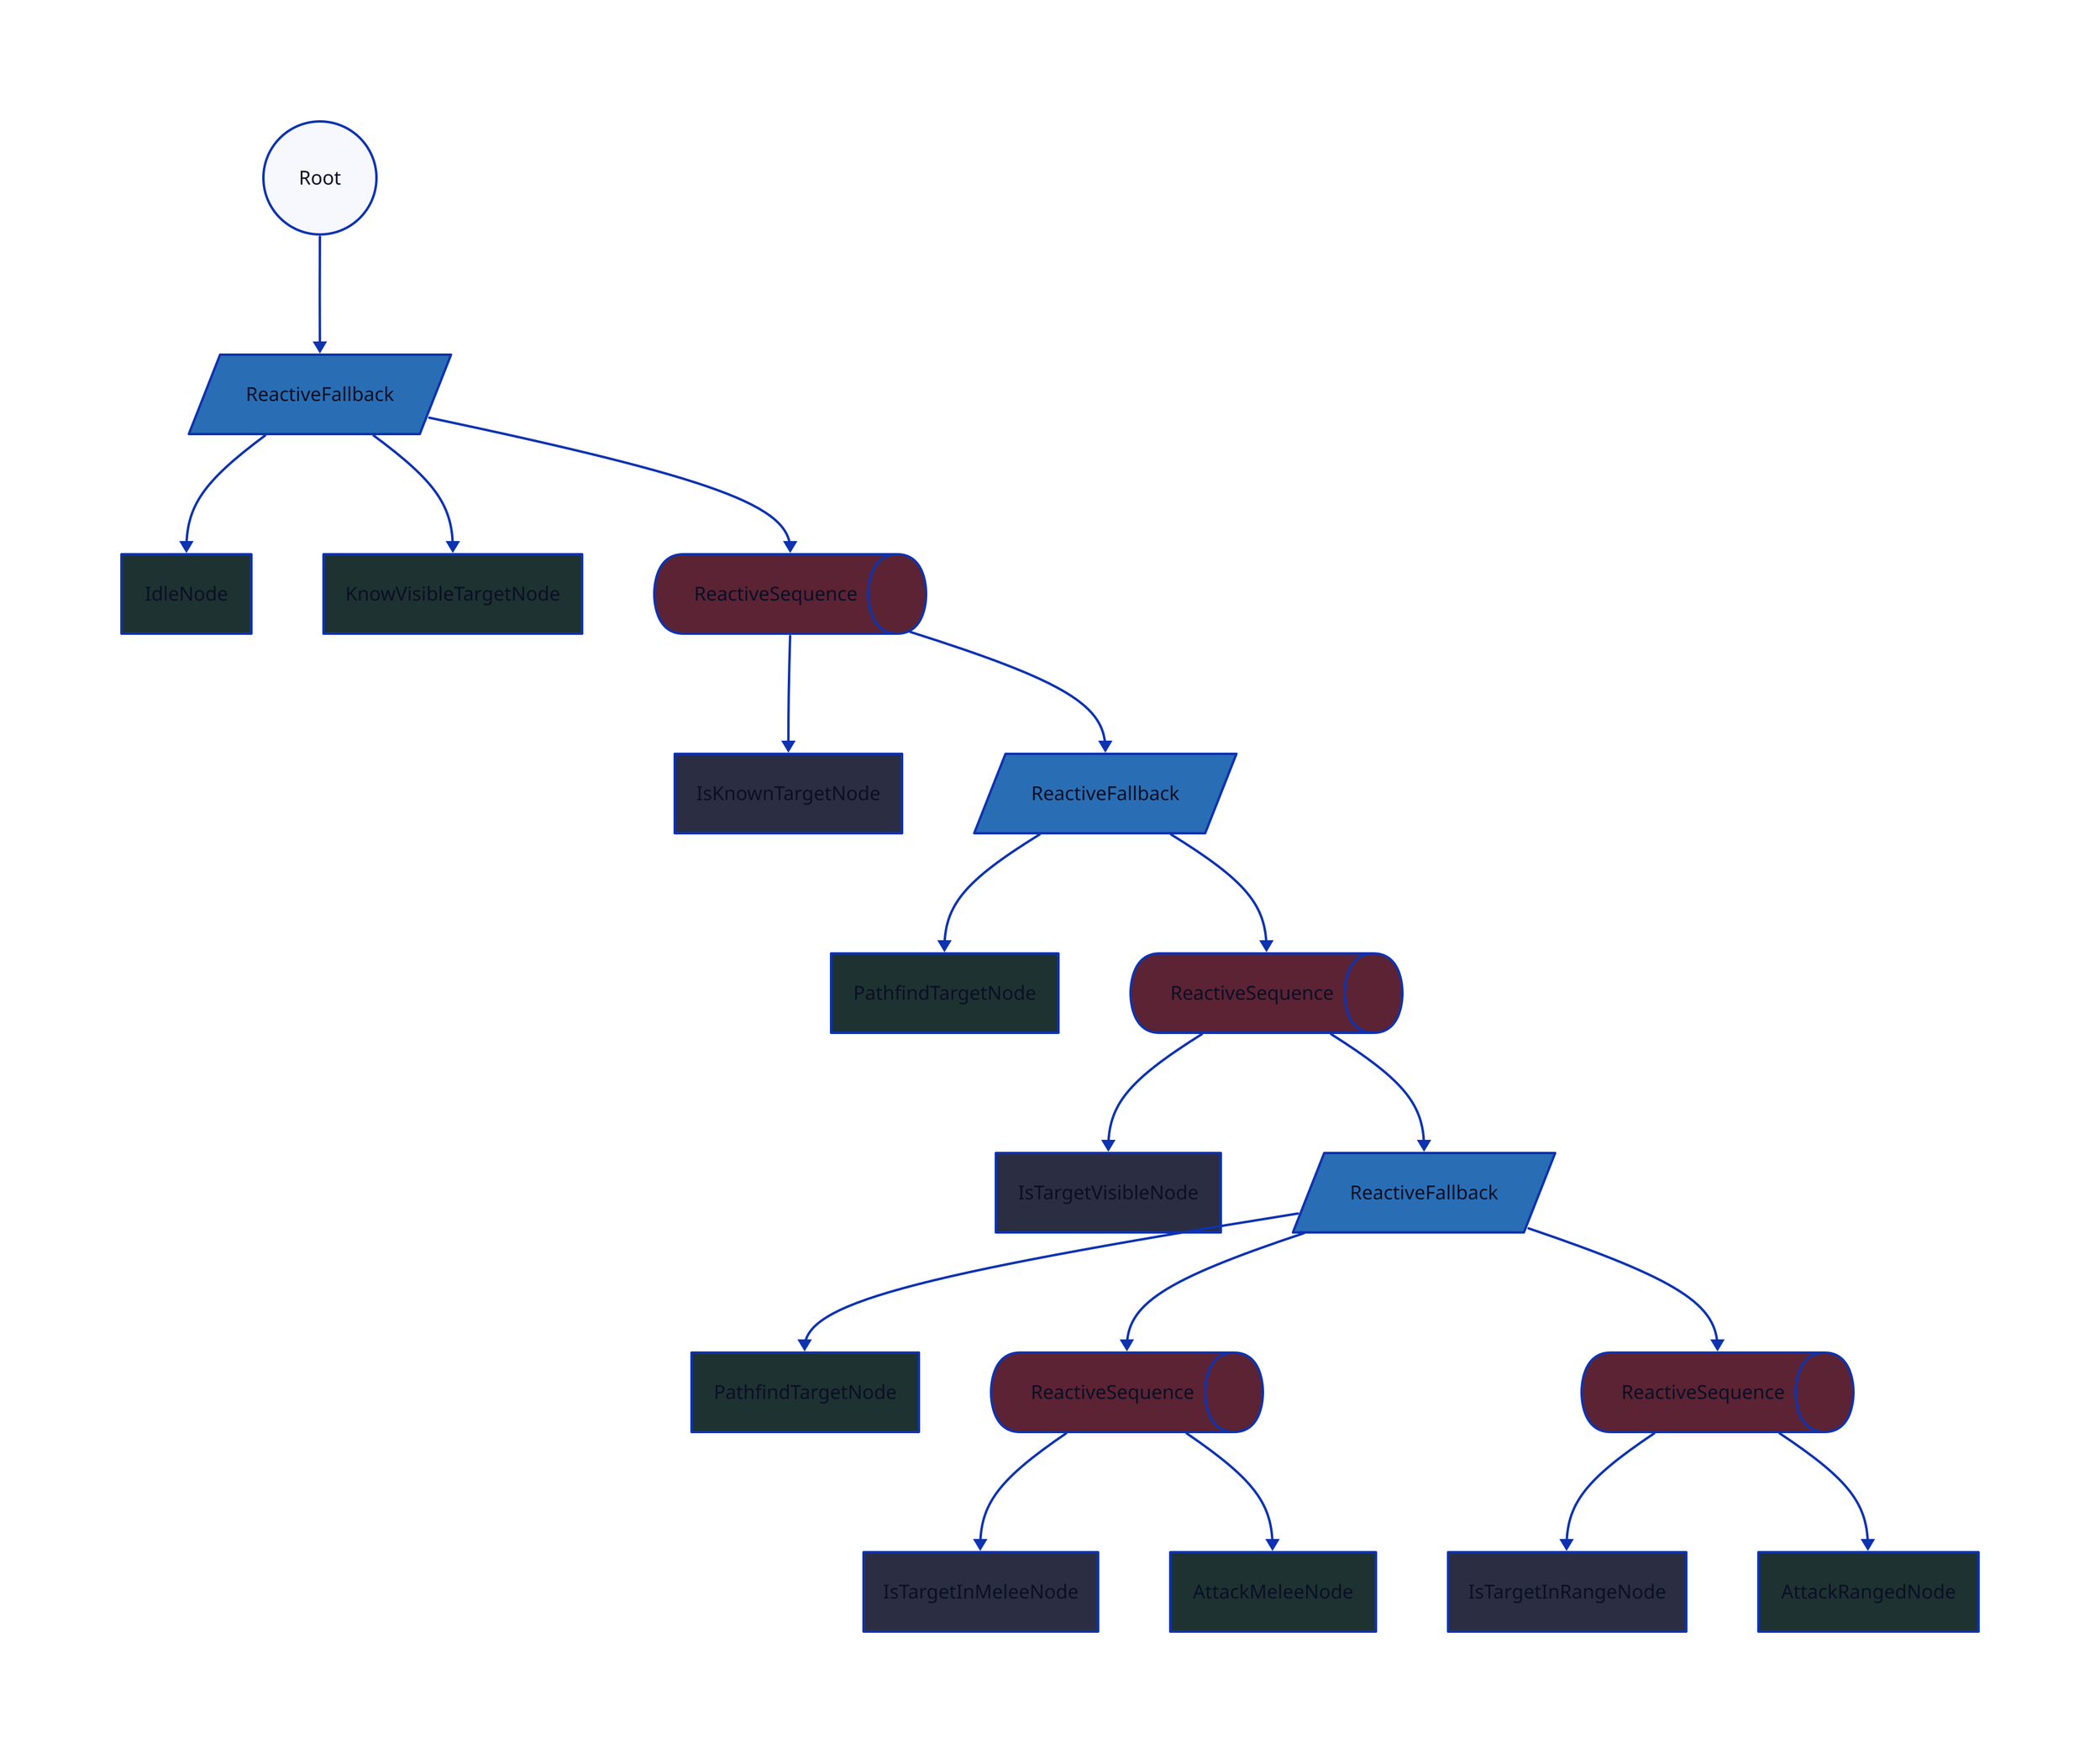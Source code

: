 classes: {
  ReactiveFallback: {
    label: ReactiveFallback
    shape: parallelogram
    style: {
      fill: "#296EB4"
    }
  }

  ReactiveSequence: {
    label: ReactiveSequence
    shape: queue
    style: {
      fill: "#5B2333"
    }
  }

  ConditionalNode: {
    style: {
      fill: "#2B2D42"
    }
  }

  ActionNode: {
    style: {
      fill: "#1E3231"
    }
  }
}

IsKnownTargetNode.class: ConditionalNode
IsTargetInMeleeNode.class: ConditionalNode
IsTargetInRangeNode.class: ConditionalNode
IsTargetVisibleNode.class: ConditionalNode

AttackMeleeNode.class: ActionNode
AttackRangedNode.class: ActionNode
PathfindTargetNode1: PathfindTargetNode
PathfindTargetNode1.class: ActionNode
PathfindTargetNode2: PathfindTargetNode
PathfindTargetNode2.class: ActionNode
IdleNode.class: ActionNode
KnowVisibleTargetNode.class: ActionNode

RF_Root.class: ReactiveFallback
RF_Attack.class: ReactiveFallback
RF_Target.class: ReactiveFallback

RS_IfKnowTarget.class: ReactiveSequence
RS_IfTargetVisible.class: ReactiveSequence
RS_TargetMeleeable.class: ReactiveSequence
RS_TargetRangeable.class: ReactiveSequence

Root: {
  shape: circle
}

Root -> RF_Root

RF_Root -> RS_IfKnowTarget
RF_Root -> KnowVisibleTargetNode
RF_Root -> IdleNode

RS_IfKnowTarget -> IsKnownTargetNode
RS_IfKnowTarget -> RF_Target

RF_Target -> RS_IfTargetVisible
RF_Target -> PathfindTargetNode2

RS_IfTargetVisible -> IsTargetVisibleNode
RS_IfTargetVisible -> RF_Attack

RF_Attack -> RS_TargetMeleeable
RF_Attack -> RS_TargetRangeable
RF_Attack -> PathfindTargetNode1

RS_TargetMeleeable -> IsTargetInMeleeNode
RS_TargetMeleeable -> AttackMeleeNode

RS_TargetRangeable -> IsTargetInRangeNode
RS_TargetRangeable -> AttackRangedNode
